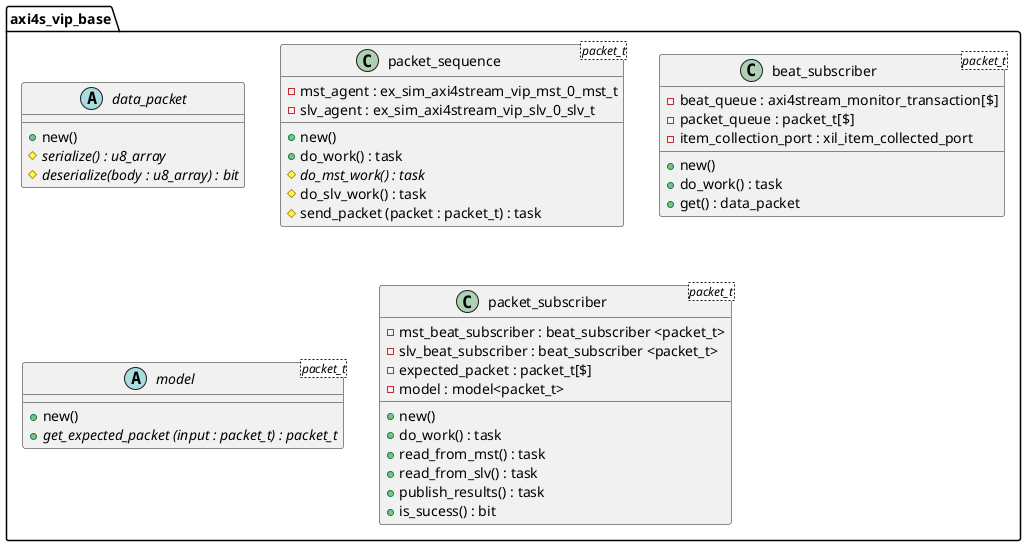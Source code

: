 @startuml acc_axi4s_vip

set namespaceSeparator ::

namespace axi4s_vip_base {
    abstract class data_packet {
      +new()
      #{abstract} serialize() : u8_array
      #{abstract} deserialize(body : u8_array) : bit 
    }
    
    class packet_sequence <packet_t> {
      -mst_agent : ex_sim_axi4stream_vip_mst_0_mst_t
      -slv_agent : ex_sim_axi4stream_vip_slv_0_slv_t

      +new()
      +do_work() : task
      #{abstract} do_mst_work() : task
      #do_slv_work() : task
      #send_packet (packet : packet_t) : task
    }

    class beat_subscriber <packet_t> {
      -beat_queue : axi4stream_monitor_transaction[$]
      -packet_queue : packet_t[$]
      -item_collection_port : xil_item_collected_port

      +new()
      +do_work() : task
      +get() : data_packet

    }

    abstract class model <packet_t> {
      +new()
      +{abstract} get_expected_packet (input : packet_t) : packet_t
    }

    class packet_subscriber <packet_t> {
      -mst_beat_subscriber : beat_subscriber <packet_t>
      -slv_beat_subscriber : beat_subscriber <packet_t>
      -expected_packet : packet_t[$]
      -model : model<packet_t>

      +new()
      +do_work() : task
      +read_from_mst() : task
      +read_from_slv() : task
      +publish_results() : task
      +is_sucess() : bit
    }
}
@enduml